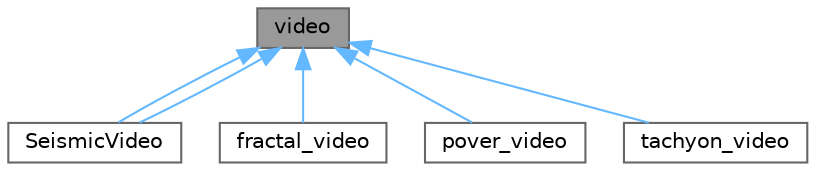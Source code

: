 digraph "video"
{
 // LATEX_PDF_SIZE
  bgcolor="transparent";
  edge [fontname=Helvetica,fontsize=10,labelfontname=Helvetica,labelfontsize=10];
  node [fontname=Helvetica,fontsize=10,shape=box,height=0.2,width=0.4];
  Node1 [id="Node000001",label="video",height=0.2,width=0.4,color="gray40", fillcolor="grey60", style="filled", fontcolor="black",tooltip="Simple proxy class for managing of different video systems"];
  Node1 -> Node2 [id="edge1_Node000001_Node000002",dir="back",color="steelblue1",style="solid",tooltip=" "];
  Node2 [id="Node000002",label="SeismicVideo",height=0.2,width=0.4,color="gray40", fillcolor="white", style="filled",URL="$class_seismic_video.html",tooltip=" "];
  Node1 -> Node2 [id="edge2_Node000001_Node000002",dir="back",color="steelblue1",style="solid",tooltip=" "];
  Node1 -> Node3 [id="edge3_Node000001_Node000003",dir="back",color="steelblue1",style="solid",tooltip=" "];
  Node3 [id="Node000003",label="fractal_video",height=0.2,width=0.4,color="gray40", fillcolor="white", style="filled",URL="$classfractal__video.html",tooltip=" "];
  Node1 -> Node4 [id="edge4_Node000001_Node000004",dir="back",color="steelblue1",style="solid",tooltip=" "];
  Node4 [id="Node000004",label="pover_video",height=0.2,width=0.4,color="gray40", fillcolor="white", style="filled",URL="$classpover__video.html",tooltip=" "];
  Node1 -> Node5 [id="edge5_Node000001_Node000005",dir="back",color="steelblue1",style="solid",tooltip=" "];
  Node5 [id="Node000005",label="tachyon_video",height=0.2,width=0.4,color="gray40", fillcolor="white", style="filled",URL="$classtachyon__video.html",tooltip=" "];
}
